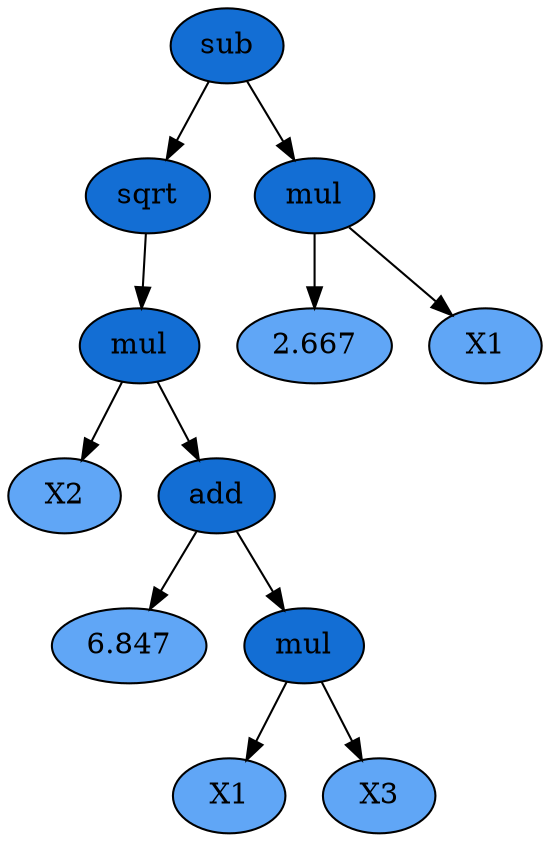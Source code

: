 digraph program {
node [style=filled]
0 [label="sub", fillcolor="#136ed4"] ;
1 [label="sqrt", fillcolor="#136ed4"] ;
2 [label="mul", fillcolor="#136ed4"] ;
3 [label="X2", fillcolor="#60a6f6"] ;
4 [label="add", fillcolor="#136ed4"] ;
5 [label="6.847", fillcolor="#60a6f6"] ;
6 [label="mul", fillcolor="#136ed4"] ;
7 [label="X1", fillcolor="#60a6f6"] ;
8 [label="X3", fillcolor="#60a6f6"] ;
6 -> 8 ;
6 -> 7 ;
4 -> 6 ;
4 -> 5 ;
2 -> 4 ;
2 -> 3 ;
1 -> 2 ;
9 [label="mul", fillcolor="#136ed4"] ;
10 [label="2.667", fillcolor="#60a6f6"] ;
11 [label="X1", fillcolor="#60a6f6"] ;
9 -> 11 ;
9 -> 10 ;
0 -> 9 ;
0 -> 1 ;
}
